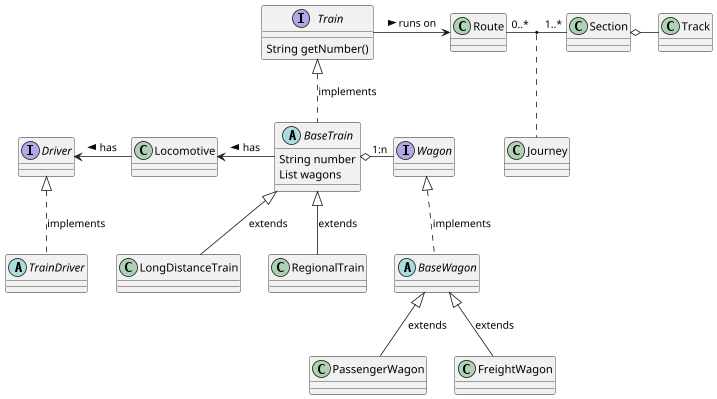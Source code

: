@startuml
'https://plantuml.com/class-diagram

'skinparam groupInheritance 2

scale 0.8

interface Train {
  String getNumber()
}
abstract class BaseTrain {
  String number
  List wagons
}
class LongDistanceTrain
class RegionalTrain
class Locomotive

interface Driver
abstract class TrainDriver

interface Wagon
abstract class BaseWagon
class PassengerWagon
class FreightWagon

class Route
class Section
class Track

Train         <|..       BaseTrain         : implements
BaseTrain     <|--       LongDistanceTrain : extends
BaseTrain     <|--       RegionalTrain     : extends
BaseTrain     -l->       Locomotive        : > has
BaseTrain     o-r- "1:n" Wagon

Wagon         <|..       BaseWagon         : implements
BaseWagon     <|--       PassengerWagon    : extends
BaseWagon     <|--       FreightWagon      : extends

Locomotive    -l->       Driver            : > has
Driver        <|..       TrainDriver       : implements

Train         -r->       Route             : runs on >
Route "0..*"  -  "1..*"  Section
(Route, Section) ..      Journey
Section       o-r-       Track

@enduml